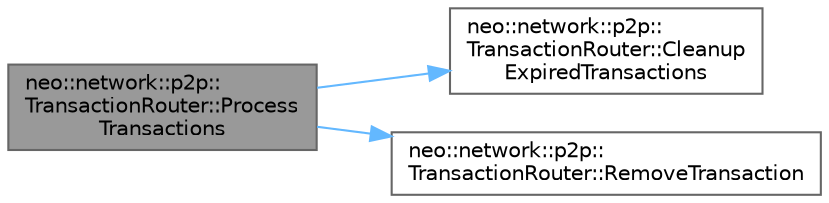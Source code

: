 digraph "neo::network::p2p::TransactionRouter::ProcessTransactions"
{
 // LATEX_PDF_SIZE
  bgcolor="transparent";
  edge [fontname=Helvetica,fontsize=10,labelfontname=Helvetica,labelfontsize=10];
  node [fontname=Helvetica,fontsize=10,shape=box,height=0.2,width=0.4];
  rankdir="LR";
  Node1 [id="Node000001",label="neo::network::p2p::\lTransactionRouter::Process\lTransactions",height=0.2,width=0.4,color="gray40", fillcolor="grey60", style="filled", fontcolor="black",tooltip="Processes transactions."];
  Node1 -> Node2 [id="edge1_Node000001_Node000002",color="steelblue1",style="solid",tooltip=" "];
  Node2 [id="Node000002",label="neo::network::p2p::\lTransactionRouter::Cleanup\lExpiredTransactions",height=0.2,width=0.4,color="grey40", fillcolor="white", style="filled",URL="$classneo_1_1network_1_1p2p_1_1_transaction_router.html#ae5b698c808370d876922b7f5bb1ab09c",tooltip="Cleans up expired transactions."];
  Node1 -> Node3 [id="edge2_Node000001_Node000003",color="steelblue1",style="solid",tooltip=" "];
  Node3 [id="Node000003",label="neo::network::p2p::\lTransactionRouter::RemoveTransaction",height=0.2,width=0.4,color="grey40", fillcolor="white", style="filled",URL="$classneo_1_1network_1_1p2p_1_1_transaction_router.html#acedf6f813b80986a7ed89bd9f6d24a43",tooltip="Removes a transaction from the router."];
}
